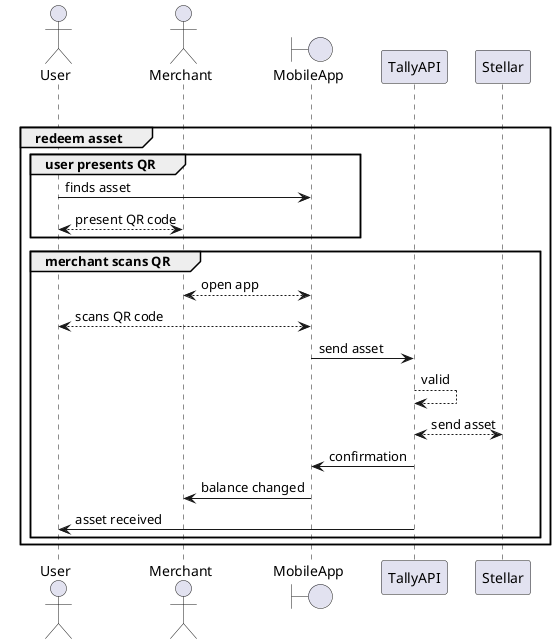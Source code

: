 @startuml

actor User
actor Merchant
boundary MobileApp


alt
group redeem asset

    group user presents QR

        User -> MobileApp: finds asset
        User <--> Merchant: present QR code

    end

    group merchant scans QR

        Merchant <--> MobileApp: open app

        MobileApp <--> User: scans QR code

        MobileApp -> TallyAPI: send asset

        TallyAPI --> TallyAPI: valid

        TallyAPI <--> Stellar: send asset

        TallyAPI -> MobileApp: confirmation

        MobileApp -> Merchant: balance changed

        TallyAPI -> User: asset received

    end

end

@enduml
